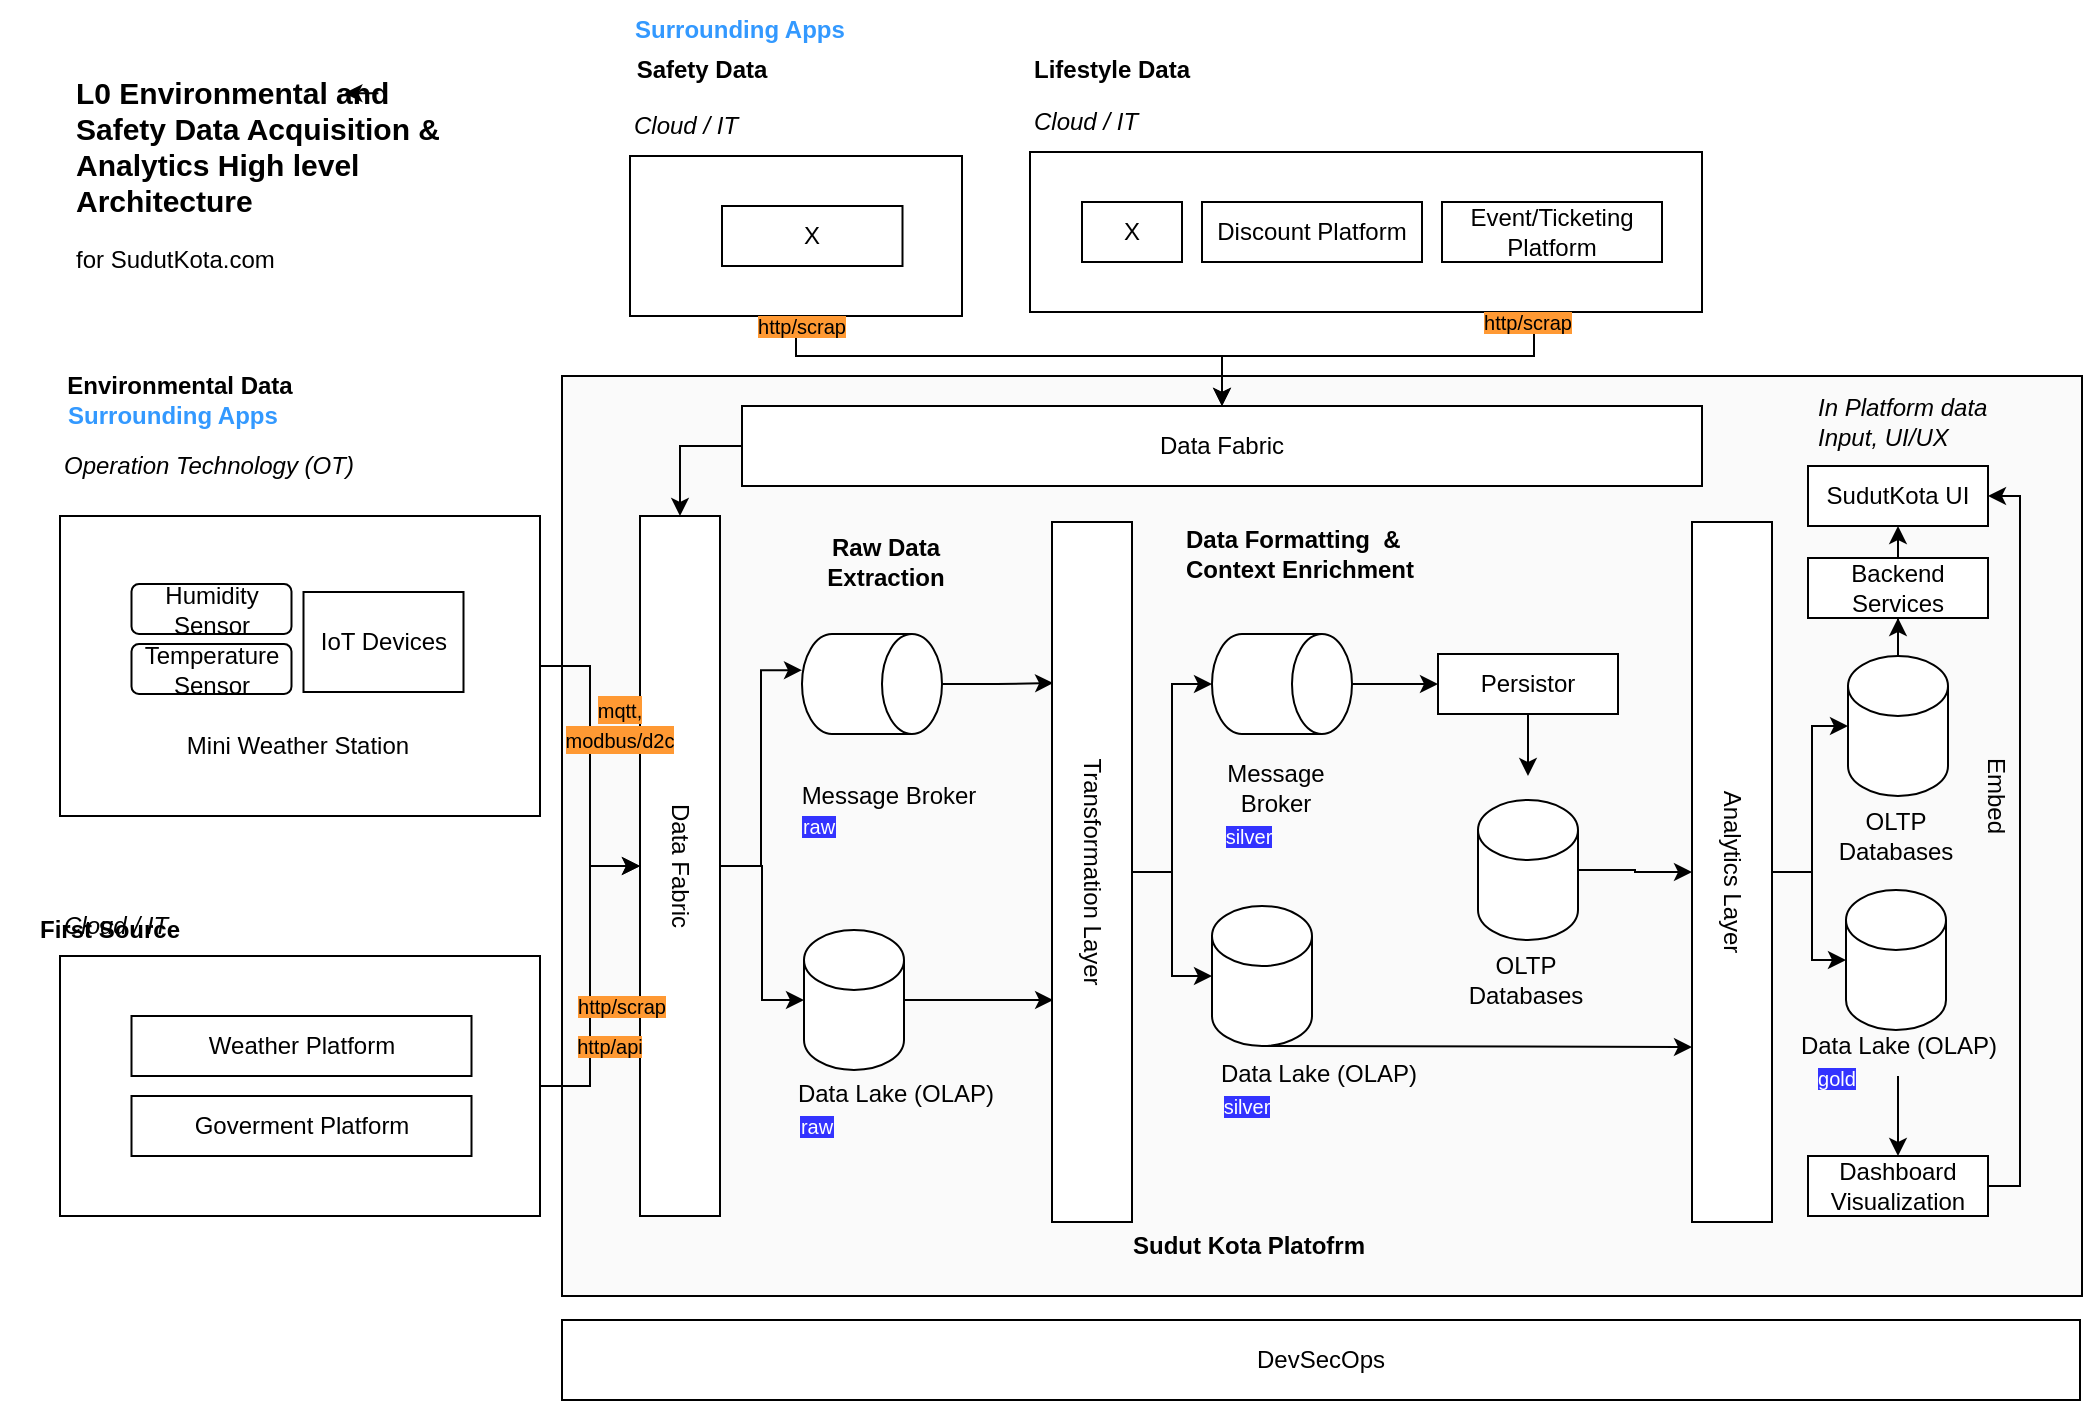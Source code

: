 <mxfile version="19.0.3" type="device" pages="3"><diagram id="l2mY3AbXdRc03Edwwbza" name="Page-1"><mxGraphModel dx="1041" dy="841" grid="1" gridSize="10" guides="1" tooltips="1" connect="1" arrows="1" fold="1" page="1" pageScale="1" pageWidth="1100" pageHeight="850" math="0" shadow="0"><root><mxCell id="0"/><mxCell id="1" parent="0"/><mxCell id="WcPl50SsV8iEAoG40vwh-109" value="" style="rounded=0;whiteSpace=wrap;html=1;labelBackgroundColor=#E5CCFF;fontSize=10;fontColor=#FFFFFF;fillColor=#FAFAFA;" vertex="1" parent="1"><mxGeometry x="281" y="198" width="760" height="460" as="geometry"/></mxCell><mxCell id="WcPl50SsV8iEAoG40vwh-41" style="edgeStyle=orthogonalEdgeStyle;rounded=0;orthogonalLoop=1;jettySize=auto;html=1;entryX=0.5;entryY=1;entryDx=0;entryDy=0;" edge="1" parent="1" source="WcPl50SsV8iEAoG40vwh-3" target="WcPl50SsV8iEAoG40vwh-33"><mxGeometry relative="1" as="geometry"/></mxCell><mxCell id="WcPl50SsV8iEAoG40vwh-3" value="" style="rounded=0;whiteSpace=wrap;html=1;" vertex="1" parent="1"><mxGeometry x="30" y="268" width="240" height="150" as="geometry"/></mxCell><mxCell id="WcPl50SsV8iEAoG40vwh-1" value="IoT Devices" style="rounded=0;whiteSpace=wrap;html=1;" vertex="1" parent="1"><mxGeometry x="151.75" y="306" width="80" height="50" as="geometry"/></mxCell><mxCell id="WcPl50SsV8iEAoG40vwh-2" value="Mini Weather Station" style="text;html=1;strokeColor=none;fillColor=none;align=center;verticalAlign=middle;whiteSpace=wrap;rounded=0;" vertex="1" parent="1"><mxGeometry x="73.75" y="368" width="150" height="30" as="geometry"/></mxCell><mxCell id="WcPl50SsV8iEAoG40vwh-4" value="Operation Technology (OT)" style="text;html=1;strokeColor=none;fillColor=none;align=left;verticalAlign=middle;whiteSpace=wrap;rounded=0;fontStyle=2" vertex="1" parent="1"><mxGeometry x="30" y="228" width="165" height="30" as="geometry"/></mxCell><mxCell id="WcPl50SsV8iEAoG40vwh-5" value="Humidity Sensor" style="rounded=1;whiteSpace=wrap;html=1;" vertex="1" parent="1"><mxGeometry x="65.75" y="302" width="80" height="25" as="geometry"/></mxCell><mxCell id="WcPl50SsV8iEAoG40vwh-6" value="Temperature Sensor" style="rounded=1;whiteSpace=wrap;html=1;" vertex="1" parent="1"><mxGeometry x="65.75" y="332" width="80" height="25" as="geometry"/></mxCell><mxCell id="WcPl50SsV8iEAoG40vwh-7" value="&lt;b&gt;First Source&lt;/b&gt;" style="text;html=1;strokeColor=none;fillColor=none;align=center;verticalAlign=middle;whiteSpace=wrap;rounded=0;" vertex="1" parent="1"><mxGeometry y="460" width="110" height="30" as="geometry"/></mxCell><mxCell id="WcPl50SsV8iEAoG40vwh-8" value="&lt;b&gt;Environmental Data&lt;/b&gt;" style="text;html=1;strokeColor=none;fillColor=none;align=center;verticalAlign=middle;whiteSpace=wrap;rounded=0;" vertex="1" parent="1"><mxGeometry x="30" y="188" width="120" height="30" as="geometry"/></mxCell><mxCell id="WcPl50SsV8iEAoG40vwh-40" style="edgeStyle=orthogonalEdgeStyle;rounded=0;orthogonalLoop=1;jettySize=auto;html=1;entryX=0.5;entryY=1;entryDx=0;entryDy=0;" edge="1" parent="1" source="WcPl50SsV8iEAoG40vwh-9" target="WcPl50SsV8iEAoG40vwh-33"><mxGeometry relative="1" as="geometry"/></mxCell><mxCell id="WcPl50SsV8iEAoG40vwh-9" value="" style="rounded=0;whiteSpace=wrap;html=1;" vertex="1" parent="1"><mxGeometry x="30" y="488" width="240" height="130" as="geometry"/></mxCell><mxCell id="WcPl50SsV8iEAoG40vwh-10" value="Cloud / IT" style="text;html=1;strokeColor=none;fillColor=none;align=left;verticalAlign=middle;whiteSpace=wrap;rounded=0;fontStyle=2" vertex="1" parent="1"><mxGeometry x="30" y="458" width="165" height="30" as="geometry"/></mxCell><mxCell id="WcPl50SsV8iEAoG40vwh-11" value="Weather Platform" style="rounded=0;whiteSpace=wrap;html=1;" vertex="1" parent="1"><mxGeometry x="65.75" y="518" width="170" height="30" as="geometry"/></mxCell><mxCell id="WcPl50SsV8iEAoG40vwh-12" value="Goverment Platform" style="rounded=0;whiteSpace=wrap;html=1;" vertex="1" parent="1"><mxGeometry x="65.75" y="558" width="170" height="30" as="geometry"/></mxCell><mxCell id="WcPl50SsV8iEAoG40vwh-38" style="edgeStyle=orthogonalEdgeStyle;rounded=0;orthogonalLoop=1;jettySize=auto;html=1;entryX=0.5;entryY=0;entryDx=0;entryDy=0;" edge="1" parent="1" source="WcPl50SsV8iEAoG40vwh-21" target="WcPl50SsV8iEAoG40vwh-34"><mxGeometry relative="1" as="geometry"><Array as="points"><mxPoint x="398" y="188"/><mxPoint x="611" y="188"/></Array></mxGeometry></mxCell><mxCell id="WcPl50SsV8iEAoG40vwh-21" value="" style="rounded=0;whiteSpace=wrap;html=1;" vertex="1" parent="1"><mxGeometry x="315" y="88" width="166" height="80" as="geometry"/></mxCell><mxCell id="WcPl50SsV8iEAoG40vwh-23" value="X" style="rounded=0;whiteSpace=wrap;html=1;" vertex="1" parent="1"><mxGeometry x="361" y="113" width="90.25" height="30" as="geometry"/></mxCell><mxCell id="WcPl50SsV8iEAoG40vwh-25" value="&lt;b&gt;Safety Data&lt;/b&gt;" style="text;html=1;strokeColor=none;fillColor=none;align=center;verticalAlign=middle;whiteSpace=wrap;rounded=0;" vertex="1" parent="1"><mxGeometry x="311" y="30" width="80" height="30" as="geometry"/></mxCell><mxCell id="WcPl50SsV8iEAoG40vwh-26" value="Cloud / IT" style="text;html=1;strokeColor=none;fillColor=none;align=left;verticalAlign=middle;whiteSpace=wrap;rounded=0;fontStyle=2" vertex="1" parent="1"><mxGeometry x="315" y="58" width="165" height="30" as="geometry"/></mxCell><mxCell id="WcPl50SsV8iEAoG40vwh-37" style="edgeStyle=orthogonalEdgeStyle;rounded=0;orthogonalLoop=1;jettySize=auto;html=1;entryX=0.5;entryY=0;entryDx=0;entryDy=0;exitX=0.75;exitY=1;exitDx=0;exitDy=0;" edge="1" parent="1" source="WcPl50SsV8iEAoG40vwh-27" target="WcPl50SsV8iEAoG40vwh-34"><mxGeometry relative="1" as="geometry"><Array as="points"><mxPoint x="767" y="188"/><mxPoint x="611" y="188"/></Array></mxGeometry></mxCell><mxCell id="WcPl50SsV8iEAoG40vwh-27" value="" style="rounded=0;whiteSpace=wrap;html=1;" vertex="1" parent="1"><mxGeometry x="515" y="86" width="336" height="80" as="geometry"/></mxCell><mxCell id="WcPl50SsV8iEAoG40vwh-28" value="X" style="rounded=0;whiteSpace=wrap;html=1;" vertex="1" parent="1"><mxGeometry x="541" y="111" width="50" height="30" as="geometry"/></mxCell><mxCell id="WcPl50SsV8iEAoG40vwh-29" value="&lt;b&gt;Lifestyle Data&lt;/b&gt;" style="text;html=1;strokeColor=none;fillColor=none;align=center;verticalAlign=middle;whiteSpace=wrap;rounded=0;" vertex="1" parent="1"><mxGeometry x="506" y="30" width="100" height="30" as="geometry"/></mxCell><mxCell id="WcPl50SsV8iEAoG40vwh-30" value="Cloud / IT" style="text;html=1;strokeColor=none;fillColor=none;align=left;verticalAlign=middle;whiteSpace=wrap;rounded=0;fontStyle=2" vertex="1" parent="1"><mxGeometry x="515" y="56" width="165" height="30" as="geometry"/></mxCell><mxCell id="WcPl50SsV8iEAoG40vwh-31" value="Discount Platform" style="rounded=0;whiteSpace=wrap;html=1;" vertex="1" parent="1"><mxGeometry x="601" y="111" width="110" height="30" as="geometry"/></mxCell><mxCell id="WcPl50SsV8iEAoG40vwh-32" value="Event/Ticketing Platform" style="rounded=0;whiteSpace=wrap;html=1;" vertex="1" parent="1"><mxGeometry x="721" y="111" width="110" height="30" as="geometry"/></mxCell><mxCell id="WcPl50SsV8iEAoG40vwh-59" style="edgeStyle=orthogonalEdgeStyle;rounded=0;orthogonalLoop=1;jettySize=auto;html=1;entryX=0.362;entryY=1;entryDx=0;entryDy=0;entryPerimeter=0;fontSize=10;" edge="1" parent="1" source="WcPl50SsV8iEAoG40vwh-33" target="WcPl50SsV8iEAoG40vwh-54"><mxGeometry relative="1" as="geometry"/></mxCell><mxCell id="WcPl50SsV8iEAoG40vwh-83" style="edgeStyle=orthogonalEdgeStyle;rounded=0;orthogonalLoop=1;jettySize=auto;html=1;fontSize=10;fontColor=#FFFFFF;" edge="1" parent="1" source="WcPl50SsV8iEAoG40vwh-33" target="WcPl50SsV8iEAoG40vwh-82"><mxGeometry relative="1" as="geometry"/></mxCell><mxCell id="WcPl50SsV8iEAoG40vwh-33" value="Data Fabric" style="rounded=0;whiteSpace=wrap;html=1;rotation=90;" vertex="1" parent="1"><mxGeometry x="165" y="423" width="350" height="40" as="geometry"/></mxCell><mxCell id="WcPl50SsV8iEAoG40vwh-43" style="edgeStyle=orthogonalEdgeStyle;rounded=0;orthogonalLoop=1;jettySize=auto;html=1;entryX=0;entryY=0.5;entryDx=0;entryDy=0;" edge="1" parent="1" source="WcPl50SsV8iEAoG40vwh-34" target="WcPl50SsV8iEAoG40vwh-33"><mxGeometry relative="1" as="geometry"/></mxCell><mxCell id="WcPl50SsV8iEAoG40vwh-34" value="Data Fabric" style="rounded=0;whiteSpace=wrap;html=1;rotation=0;" vertex="1" parent="1"><mxGeometry x="371" y="213" width="480" height="40" as="geometry"/></mxCell><mxCell id="WcPl50SsV8iEAoG40vwh-46" value="&lt;span style=&quot;background-color: rgb(255, 153, 51);&quot;&gt;&lt;font style=&quot;font-size: 10px;&quot;&gt;mqtt, modbus/d2c&lt;/font&gt;&lt;/span&gt;" style="text;html=1;strokeColor=none;fillColor=none;align=center;verticalAlign=middle;whiteSpace=wrap;rounded=0;" vertex="1" parent="1"><mxGeometry x="270" y="357" width="80" height="30" as="geometry"/></mxCell><mxCell id="WcPl50SsV8iEAoG40vwh-47" value="&lt;span style=&quot;font-size: 10px; background-color: rgb(255, 153, 51);&quot;&gt;http/scrap&lt;/span&gt;" style="text;html=1;strokeColor=none;fillColor=none;align=center;verticalAlign=middle;whiteSpace=wrap;rounded=0;" vertex="1" parent="1"><mxGeometry x="271" y="498" width="80" height="30" as="geometry"/></mxCell><mxCell id="WcPl50SsV8iEAoG40vwh-48" value="&lt;span style=&quot;font-size: 10px; background-color: rgb(255, 153, 51);&quot;&gt;http/api&lt;/span&gt;" style="text;html=1;strokeColor=none;fillColor=none;align=center;verticalAlign=middle;whiteSpace=wrap;rounded=0;" vertex="1" parent="1"><mxGeometry x="265" y="518" width="80" height="30" as="geometry"/></mxCell><mxCell id="WcPl50SsV8iEAoG40vwh-49" value="&lt;span style=&quot;font-size: 10px; background-color: rgb(255, 153, 51);&quot;&gt;http/scrap&lt;/span&gt;" style="text;html=1;strokeColor=none;fillColor=none;align=center;verticalAlign=middle;whiteSpace=wrap;rounded=0;" vertex="1" parent="1"><mxGeometry x="361" y="158" width="80" height="30" as="geometry"/></mxCell><mxCell id="WcPl50SsV8iEAoG40vwh-51" value="&lt;span style=&quot;font-size: 10px; background-color: rgb(255, 153, 51);&quot;&gt;http/scrap&lt;/span&gt;" style="text;html=1;strokeColor=none;fillColor=none;align=center;verticalAlign=middle;whiteSpace=wrap;rounded=0;" vertex="1" parent="1"><mxGeometry x="724" y="156" width="80" height="30" as="geometry"/></mxCell><mxCell id="WcPl50SsV8iEAoG40vwh-75" style="edgeStyle=orthogonalEdgeStyle;rounded=0;orthogonalLoop=1;jettySize=auto;html=1;fontSize=10;fontColor=#FFFFFF;" edge="1" parent="1" source="WcPl50SsV8iEAoG40vwh-52" target="WcPl50SsV8iEAoG40vwh-67"><mxGeometry relative="1" as="geometry"/></mxCell><mxCell id="WcPl50SsV8iEAoG40vwh-81" style="edgeStyle=orthogonalEdgeStyle;rounded=0;orthogonalLoop=1;jettySize=auto;html=1;entryX=0;entryY=0.5;entryDx=0;entryDy=0;entryPerimeter=0;fontSize=10;fontColor=#FFFFFF;" edge="1" parent="1" source="WcPl50SsV8iEAoG40vwh-52" target="WcPl50SsV8iEAoG40vwh-69"><mxGeometry relative="1" as="geometry"/></mxCell><mxCell id="WcPl50SsV8iEAoG40vwh-52" value="Transformation Layer" style="rounded=0;whiteSpace=wrap;html=1;rotation=90;" vertex="1" parent="1"><mxGeometry x="371" y="426" width="350" height="40" as="geometry"/></mxCell><mxCell id="WcPl50SsV8iEAoG40vwh-65" style="edgeStyle=orthogonalEdgeStyle;rounded=0;orthogonalLoop=1;jettySize=auto;html=1;fontSize=10;fontColor=#FFFFFF;entryX=0.23;entryY=0.986;entryDx=0;entryDy=0;entryPerimeter=0;" edge="1" parent="1" source="WcPl50SsV8iEAoG40vwh-54" target="WcPl50SsV8iEAoG40vwh-52"><mxGeometry relative="1" as="geometry"/></mxCell><mxCell id="WcPl50SsV8iEAoG40vwh-54" value="" style="shape=cylinder3;whiteSpace=wrap;html=1;boundedLbl=1;backgroundOutline=1;size=15;labelBackgroundColor=#FF9933;fontSize=10;rotation=90;" vertex="1" parent="1"><mxGeometry x="411" y="317" width="50" height="70" as="geometry"/></mxCell><mxCell id="WcPl50SsV8iEAoG40vwh-56" value="Message Broker" style="text;html=1;strokeColor=none;fillColor=none;align=center;verticalAlign=middle;whiteSpace=wrap;rounded=0;" vertex="1" parent="1"><mxGeometry x="398" y="393" width="93" height="30" as="geometry"/></mxCell><mxCell id="WcPl50SsV8iEAoG40vwh-66" style="edgeStyle=orthogonalEdgeStyle;rounded=0;orthogonalLoop=1;jettySize=auto;html=1;entryX=0.683;entryY=0.986;entryDx=0;entryDy=0;entryPerimeter=0;fontSize=10;fontColor=#FFFFFF;" edge="1" parent="1" source="WcPl50SsV8iEAoG40vwh-82" target="WcPl50SsV8iEAoG40vwh-52"><mxGeometry relative="1" as="geometry"><mxPoint x="471" y="510.0" as="sourcePoint"/></mxGeometry></mxCell><mxCell id="WcPl50SsV8iEAoG40vwh-58" value="Data Lake (OLAP)" style="text;html=1;strokeColor=none;fillColor=none;align=center;verticalAlign=middle;whiteSpace=wrap;rounded=0;" vertex="1" parent="1"><mxGeometry x="392" y="542" width="112" height="30" as="geometry"/></mxCell><mxCell id="WcPl50SsV8iEAoG40vwh-62" value="&lt;b&gt;Raw Data Extraction&lt;/b&gt;" style="text;html=1;strokeColor=none;fillColor=none;align=center;verticalAlign=middle;whiteSpace=wrap;rounded=0;" vertex="1" parent="1"><mxGeometry x="398" y="276" width="90" height="30" as="geometry"/></mxCell><mxCell id="WcPl50SsV8iEAoG40vwh-63" value="&lt;span style=&quot;font-size: 10px; background-color: rgb(51, 51, 255);&quot;&gt;&lt;font color=&quot;#ffffff&quot;&gt;raw&lt;/font&gt;&lt;/span&gt;" style="text;html=1;strokeColor=none;fillColor=none;align=center;verticalAlign=middle;whiteSpace=wrap;rounded=0;" vertex="1" parent="1"><mxGeometry x="397" y="558" width="23" height="30" as="geometry"/></mxCell><mxCell id="WcPl50SsV8iEAoG40vwh-84" style="edgeStyle=orthogonalEdgeStyle;rounded=0;orthogonalLoop=1;jettySize=auto;html=1;entryX=0;entryY=0.5;entryDx=0;entryDy=0;fontSize=10;fontColor=#FFFFFF;" edge="1" parent="1" source="WcPl50SsV8iEAoG40vwh-67" target="WcPl50SsV8iEAoG40vwh-80"><mxGeometry relative="1" as="geometry"/></mxCell><mxCell id="WcPl50SsV8iEAoG40vwh-67" value="" style="shape=cylinder3;whiteSpace=wrap;html=1;boundedLbl=1;backgroundOutline=1;size=15;labelBackgroundColor=#FF9933;fontSize=10;rotation=90;" vertex="1" parent="1"><mxGeometry x="616" y="317" width="50" height="70" as="geometry"/></mxCell><mxCell id="WcPl50SsV8iEAoG40vwh-68" value="Message Broker" style="text;html=1;strokeColor=none;fillColor=none;align=center;verticalAlign=middle;whiteSpace=wrap;rounded=0;" vertex="1" parent="1"><mxGeometry x="600" y="389" width="76" height="30" as="geometry"/></mxCell><mxCell id="WcPl50SsV8iEAoG40vwh-90" style="edgeStyle=orthogonalEdgeStyle;rounded=0;orthogonalLoop=1;jettySize=auto;html=1;entryX=0.75;entryY=1;entryDx=0;entryDy=0;fontSize=10;fontColor=#FFFFFF;" edge="1" parent="1" source="WcPl50SsV8iEAoG40vwh-69" target="WcPl50SsV8iEAoG40vwh-88"><mxGeometry relative="1" as="geometry"><Array as="points"><mxPoint x="631" y="534"/></Array></mxGeometry></mxCell><mxCell id="WcPl50SsV8iEAoG40vwh-69" value="" style="shape=cylinder3;whiteSpace=wrap;html=1;boundedLbl=1;backgroundOutline=1;size=15;labelBackgroundColor=#FF9933;fontSize=10;rotation=0;" vertex="1" parent="1"><mxGeometry x="606" y="463" width="50" height="70" as="geometry"/></mxCell><mxCell id="WcPl50SsV8iEAoG40vwh-70" value="Data Lake (OLAP)" style="text;html=1;strokeColor=none;fillColor=none;align=center;verticalAlign=middle;whiteSpace=wrap;rounded=0;" vertex="1" parent="1"><mxGeometry x="604" y="532" width="111" height="30" as="geometry"/></mxCell><mxCell id="WcPl50SsV8iEAoG40vwh-71" value="&lt;span style=&quot;font-size: 10px; background-color: rgb(51, 51, 255);&quot;&gt;&lt;font color=&quot;#ffffff&quot;&gt;silver&lt;/font&gt;&lt;/span&gt;" style="text;html=1;strokeColor=none;fillColor=none;align=center;verticalAlign=middle;whiteSpace=wrap;rounded=0;" vertex="1" parent="1"><mxGeometry x="612" y="548" width="23" height="30" as="geometry"/></mxCell><mxCell id="WcPl50SsV8iEAoG40vwh-73" value="&lt;span style=&quot;font-size: 10px; background-color: rgb(51, 51, 255);&quot;&gt;&lt;font color=&quot;#ffffff&quot;&gt;raw&lt;/font&gt;&lt;/span&gt;" style="text;html=1;strokeColor=none;fillColor=none;align=center;verticalAlign=middle;whiteSpace=wrap;rounded=0;" vertex="1" parent="1"><mxGeometry x="398" y="408" width="23" height="30" as="geometry"/></mxCell><mxCell id="WcPl50SsV8iEAoG40vwh-74" value="&lt;span style=&quot;font-size: 10px; background-color: rgb(51, 51, 255);&quot;&gt;&lt;font color=&quot;#ffffff&quot;&gt;silver&lt;/font&gt;&lt;/span&gt;" style="text;html=1;strokeColor=none;fillColor=none;align=center;verticalAlign=middle;whiteSpace=wrap;rounded=0;" vertex="1" parent="1"><mxGeometry x="613" y="413" width="23" height="30" as="geometry"/></mxCell><mxCell id="WcPl50SsV8iEAoG40vwh-77" value="&lt;b&gt;Data Formatting&amp;nbsp; &amp;amp; Context Enrichment&lt;/b&gt;" style="text;html=1;strokeColor=none;fillColor=none;align=left;verticalAlign=middle;whiteSpace=wrap;rounded=0;" vertex="1" parent="1"><mxGeometry x="591" y="272" width="130" height="30" as="geometry"/></mxCell><mxCell id="WcPl50SsV8iEAoG40vwh-87" style="edgeStyle=orthogonalEdgeStyle;rounded=0;orthogonalLoop=1;jettySize=auto;html=1;fontSize=10;fontColor=#FFFFFF;" edge="1" parent="1" source="WcPl50SsV8iEAoG40vwh-80"><mxGeometry relative="1" as="geometry"><mxPoint x="764" y="398" as="targetPoint"/></mxGeometry></mxCell><mxCell id="WcPl50SsV8iEAoG40vwh-80" value="Persistor" style="rounded=0;whiteSpace=wrap;html=1;" vertex="1" parent="1"><mxGeometry x="719" y="337" width="90" height="30" as="geometry"/></mxCell><mxCell id="WcPl50SsV8iEAoG40vwh-82" value="" style="shape=cylinder3;whiteSpace=wrap;html=1;boundedLbl=1;backgroundOutline=1;size=15;labelBackgroundColor=#FF9933;fontSize=10;rotation=0;" vertex="1" parent="1"><mxGeometry x="402" y="475" width="50" height="70" as="geometry"/></mxCell><mxCell id="WcPl50SsV8iEAoG40vwh-89" style="edgeStyle=orthogonalEdgeStyle;rounded=0;orthogonalLoop=1;jettySize=auto;html=1;fontSize=10;fontColor=#FFFFFF;" edge="1" parent="1" source="WcPl50SsV8iEAoG40vwh-85" target="WcPl50SsV8iEAoG40vwh-88"><mxGeometry relative="1" as="geometry"/></mxCell><mxCell id="WcPl50SsV8iEAoG40vwh-85" value="" style="shape=cylinder3;whiteSpace=wrap;html=1;boundedLbl=1;backgroundOutline=1;size=15;labelBackgroundColor=#FF9933;fontSize=10;rotation=0;" vertex="1" parent="1"><mxGeometry x="739" y="410" width="50" height="70" as="geometry"/></mxCell><mxCell id="WcPl50SsV8iEAoG40vwh-86" value="OLTP Databases" style="text;html=1;strokeColor=none;fillColor=none;align=center;verticalAlign=middle;whiteSpace=wrap;rounded=0;" vertex="1" parent="1"><mxGeometry x="725" y="485" width="76" height="30" as="geometry"/></mxCell><mxCell id="WcPl50SsV8iEAoG40vwh-98" style="edgeStyle=orthogonalEdgeStyle;rounded=0;orthogonalLoop=1;jettySize=auto;html=1;fontSize=10;fontColor=#FFFFFF;" edge="1" parent="1" source="WcPl50SsV8iEAoG40vwh-88" target="WcPl50SsV8iEAoG40vwh-93"><mxGeometry relative="1" as="geometry"/></mxCell><mxCell id="WcPl50SsV8iEAoG40vwh-99" style="edgeStyle=orthogonalEdgeStyle;rounded=0;orthogonalLoop=1;jettySize=auto;html=1;fontSize=10;fontColor=#FFFFFF;" edge="1" parent="1" source="WcPl50SsV8iEAoG40vwh-88" target="WcPl50SsV8iEAoG40vwh-96"><mxGeometry relative="1" as="geometry"/></mxCell><mxCell id="WcPl50SsV8iEAoG40vwh-88" value="Analytics Layer" style="rounded=0;whiteSpace=wrap;html=1;rotation=90;" vertex="1" parent="1"><mxGeometry x="691" y="426" width="350" height="40" as="geometry"/></mxCell><mxCell id="WcPl50SsV8iEAoG40vwh-93" value="" style="shape=cylinder3;whiteSpace=wrap;html=1;boundedLbl=1;backgroundOutline=1;size=15;labelBackgroundColor=#FF9933;fontSize=10;rotation=0;" vertex="1" parent="1"><mxGeometry x="923" y="455" width="50" height="70" as="geometry"/></mxCell><mxCell id="WcPl50SsV8iEAoG40vwh-106" style="edgeStyle=orthogonalEdgeStyle;rounded=0;orthogonalLoop=1;jettySize=auto;html=1;fontSize=10;fontColor=#FFFFFF;" edge="1" parent="1" source="WcPl50SsV8iEAoG40vwh-94" target="WcPl50SsV8iEAoG40vwh-105"><mxGeometry relative="1" as="geometry"/></mxCell><mxCell id="WcPl50SsV8iEAoG40vwh-94" value="Data Lake (OLAP)" style="text;html=1;strokeColor=none;fillColor=none;align=center;verticalAlign=middle;whiteSpace=wrap;rounded=0;" vertex="1" parent="1"><mxGeometry x="893.5" y="518" width="111" height="30" as="geometry"/></mxCell><mxCell id="WcPl50SsV8iEAoG40vwh-95" value="&lt;span style=&quot;font-size: 10px; background-color: rgb(51, 51, 255);&quot;&gt;&lt;font color=&quot;#ffffff&quot;&gt;gold&lt;/font&gt;&lt;/span&gt;" style="text;html=1;strokeColor=none;fillColor=none;align=center;verticalAlign=middle;whiteSpace=wrap;rounded=0;" vertex="1" parent="1"><mxGeometry x="907" y="534" width="23" height="30" as="geometry"/></mxCell><mxCell id="WcPl50SsV8iEAoG40vwh-102" style="edgeStyle=orthogonalEdgeStyle;rounded=0;orthogonalLoop=1;jettySize=auto;html=1;fontSize=10;fontColor=#FFFFFF;" edge="1" parent="1" source="WcPl50SsV8iEAoG40vwh-96" target="WcPl50SsV8iEAoG40vwh-100"><mxGeometry relative="1" as="geometry"/></mxCell><mxCell id="WcPl50SsV8iEAoG40vwh-96" value="" style="shape=cylinder3;whiteSpace=wrap;html=1;boundedLbl=1;backgroundOutline=1;size=15;labelBackgroundColor=#FF9933;fontSize=10;rotation=0;" vertex="1" parent="1"><mxGeometry x="924" y="338" width="50" height="70" as="geometry"/></mxCell><mxCell id="WcPl50SsV8iEAoG40vwh-97" value="OLTP Databases" style="text;html=1;strokeColor=none;fillColor=none;align=center;verticalAlign=middle;whiteSpace=wrap;rounded=0;" vertex="1" parent="1"><mxGeometry x="910" y="413" width="76" height="30" as="geometry"/></mxCell><mxCell id="WcPl50SsV8iEAoG40vwh-100" value="Backend Services" style="rounded=0;whiteSpace=wrap;html=1;" vertex="1" parent="1"><mxGeometry x="904" y="289" width="90" height="30" as="geometry"/></mxCell><mxCell id="WcPl50SsV8iEAoG40vwh-101" value="SudutKota UI" style="rounded=0;whiteSpace=wrap;html=1;" vertex="1" parent="1"><mxGeometry x="904" y="243" width="90" height="30" as="geometry"/></mxCell><mxCell id="WcPl50SsV8iEAoG40vwh-103" value="" style="endArrow=classic;html=1;rounded=0;fontSize=10;fontColor=#FFFFFF;entryX=0.5;entryY=1;entryDx=0;entryDy=0;exitX=0.5;exitY=0;exitDx=0;exitDy=0;" edge="1" parent="1" source="WcPl50SsV8iEAoG40vwh-100" target="WcPl50SsV8iEAoG40vwh-101"><mxGeometry width="50" height="50" relative="1" as="geometry"><mxPoint x="921" y="328" as="sourcePoint"/><mxPoint x="971" y="278" as="targetPoint"/></mxGeometry></mxCell><mxCell id="WcPl50SsV8iEAoG40vwh-107" style="edgeStyle=orthogonalEdgeStyle;rounded=0;orthogonalLoop=1;jettySize=auto;html=1;entryX=1;entryY=0.5;entryDx=0;entryDy=0;fontSize=10;fontColor=#FFFFFF;" edge="1" parent="1" source="WcPl50SsV8iEAoG40vwh-105" target="WcPl50SsV8iEAoG40vwh-101"><mxGeometry relative="1" as="geometry"><Array as="points"><mxPoint x="1010" y="603"/><mxPoint x="1010" y="258"/></Array></mxGeometry></mxCell><mxCell id="WcPl50SsV8iEAoG40vwh-105" value="Dashboard Visualization" style="rounded=0;whiteSpace=wrap;html=1;" vertex="1" parent="1"><mxGeometry x="904" y="588" width="90" height="30" as="geometry"/></mxCell><mxCell id="WcPl50SsV8iEAoG40vwh-108" value="Embed" style="text;html=1;strokeColor=none;fillColor=none;align=center;verticalAlign=middle;whiteSpace=wrap;rounded=0;rotation=90;" vertex="1" parent="1"><mxGeometry x="960" y="398" width="76" height="20" as="geometry"/></mxCell><mxCell id="WcPl50SsV8iEAoG40vwh-110" value="&lt;b&gt;Sudut Kota Platofrm&lt;/b&gt;" style="text;html=1;strokeColor=none;fillColor=none;align=center;verticalAlign=middle;whiteSpace=wrap;rounded=0;" vertex="1" parent="1"><mxGeometry x="552" y="618" width="145" height="30" as="geometry"/></mxCell><mxCell id="WcPl50SsV8iEAoG40vwh-111" value="&lt;b style=&quot;font-size: 15px;&quot;&gt;L0 Environmental and Safety Data Acquisition &amp;amp; Analytics High level Architecture&lt;/b&gt;" style="text;html=1;strokeColor=none;fillColor=none;align=left;verticalAlign=middle;whiteSpace=wrap;rounded=0;fontSize=15;" vertex="1" parent="1"><mxGeometry x="36" y="56.58" width="204.25" height="53" as="geometry"/></mxCell><mxCell id="WcPl50SsV8iEAoG40vwh-112" style="edgeStyle=orthogonalEdgeStyle;rounded=0;orthogonalLoop=1;jettySize=auto;html=1;exitX=0.75;exitY=0;exitDx=0;exitDy=0;entryX=0.667;entryY=-0.011;entryDx=0;entryDy=0;entryPerimeter=0;fontSize=10;fontColor=#FFFFFF;" edge="1" parent="1" source="WcPl50SsV8iEAoG40vwh-111" target="WcPl50SsV8iEAoG40vwh-111"><mxGeometry relative="1" as="geometry"/></mxCell><mxCell id="WcPl50SsV8iEAoG40vwh-113" value="&lt;span style=&quot;font-style: normal;&quot;&gt;for SudutKota.com&lt;/span&gt;" style="text;html=1;strokeColor=none;fillColor=none;align=left;verticalAlign=middle;whiteSpace=wrap;rounded=0;fontStyle=2" vertex="1" parent="1"><mxGeometry x="36" y="124.58" width="121.25" height="30" as="geometry"/></mxCell><mxCell id="WcPl50SsV8iEAoG40vwh-116" value="&lt;b&gt;Surrounding Apps&lt;/b&gt;" style="text;html=1;strokeColor=none;fillColor=none;align=center;verticalAlign=middle;whiteSpace=wrap;rounded=0;fontColor=#3399FF;" vertex="1" parent="1"><mxGeometry x="283" y="10" width="174" height="30" as="geometry"/></mxCell><mxCell id="WcPl50SsV8iEAoG40vwh-118" value="&lt;b&gt;Surrounding Apps&lt;/b&gt;" style="text;html=1;strokeColor=none;fillColor=none;align=center;verticalAlign=middle;whiteSpace=wrap;rounded=0;fontColor=#3399FF;" vertex="1" parent="1"><mxGeometry x="21.75" y="203" width="128.5" height="30" as="geometry"/></mxCell><mxCell id="WcPl50SsV8iEAoG40vwh-120" value="In Platform data Input, UI/UX" style="text;html=1;strokeColor=none;fillColor=none;align=left;verticalAlign=middle;whiteSpace=wrap;rounded=0;fontStyle=2" vertex="1" parent="1"><mxGeometry x="907" y="206" width="120" height="30" as="geometry"/></mxCell><mxCell id="WcPl50SsV8iEAoG40vwh-122" value="DevSecOps" style="rounded=0;whiteSpace=wrap;html=1;rotation=0;" vertex="1" parent="1"><mxGeometry x="281" y="670" width="759" height="40" as="geometry"/></mxCell></root></mxGraphModel></diagram><diagram id="Rrisdx5XNuaXV2S8DHeJ" name="Page-2"><mxGraphModel dx="858" dy="693" grid="1" gridSize="10" guides="1" tooltips="1" connect="1" arrows="1" fold="1" page="1" pageScale="1" pageWidth="1100" pageHeight="850" math="0" shadow="0"><root><mxCell id="0"/><mxCell id="1" parent="0"/><mxCell id="RAXIKyb-oAjBvxT9imkZ-32" value="" style="ellipse;whiteSpace=wrap;html=1;aspect=fixed;labelBackgroundColor=#E5CCFF;fontSize=15;fontColor=#3399FF;fillColor=#E6E6E6;" vertex="1" parent="1"><mxGeometry x="158" y="119" width="183" height="183" as="geometry"/></mxCell><mxCell id="RAXIKyb-oAjBvxT9imkZ-24" style="edgeStyle=orthogonalEdgeStyle;rounded=0;orthogonalLoop=1;jettySize=auto;html=1;fontSize=15;fontColor=#3399FF;" edge="1" parent="1" source="RAXIKyb-oAjBvxT9imkZ-10" target="RAXIKyb-oAjBvxT9imkZ-19"><mxGeometry relative="1" as="geometry"/></mxCell><mxCell id="RAXIKyb-oAjBvxT9imkZ-10" value="Safety Data" style="rounded=0;whiteSpace=wrap;html=1;fillColor=#f5f5f5;fontColor=#333333;strokeColor=#666666;" vertex="1" parent="1"><mxGeometry x="200" y="50" width="100" height="39" as="geometry"/></mxCell><mxCell id="RAXIKyb-oAjBvxT9imkZ-20" style="edgeStyle=orthogonalEdgeStyle;rounded=0;orthogonalLoop=1;jettySize=auto;html=1;exitX=0.5;exitY=1;exitDx=0;exitDy=0;fontSize=15;fontColor=#3399FF;" edge="1" parent="1" source="RAXIKyb-oAjBvxT9imkZ-16"><mxGeometry relative="1" as="geometry"><mxPoint x="380" y="350" as="targetPoint"/></mxGeometry></mxCell><mxCell id="RAXIKyb-oAjBvxT9imkZ-22" style="edgeStyle=orthogonalEdgeStyle;rounded=0;orthogonalLoop=1;jettySize=auto;html=1;entryX=1;entryY=0.5;entryDx=0;entryDy=0;fontSize=15;fontColor=#3399FF;exitX=0.5;exitY=0;exitDx=0;exitDy=0;" edge="1" parent="1" source="RAXIKyb-oAjBvxT9imkZ-16" target="RAXIKyb-oAjBvxT9imkZ-19"><mxGeometry relative="1" as="geometry"/></mxCell><mxCell id="RAXIKyb-oAjBvxT9imkZ-16" value="Environmental Data" style="rounded=0;whiteSpace=wrap;html=1;fillColor=#f5f5f5;fontColor=#333333;strokeColor=#666666;" vertex="1" parent="1"><mxGeometry x="340" y="329" width="100" height="39" as="geometry"/></mxCell><mxCell id="RAXIKyb-oAjBvxT9imkZ-21" style="edgeStyle=orthogonalEdgeStyle;rounded=0;orthogonalLoop=1;jettySize=auto;html=1;entryX=0;entryY=0.5;entryDx=0;entryDy=0;fontSize=15;fontColor=#3399FF;exitX=0.5;exitY=0;exitDx=0;exitDy=0;" edge="1" parent="1" source="RAXIKyb-oAjBvxT9imkZ-17" target="RAXIKyb-oAjBvxT9imkZ-19"><mxGeometry relative="1" as="geometry"/></mxCell><mxCell id="RAXIKyb-oAjBvxT9imkZ-17" value="Lifestyle data" style="rounded=0;whiteSpace=wrap;html=1;fillColor=#f5f5f5;fontColor=#333333;strokeColor=#666666;" vertex="1" parent="1"><mxGeometry x="60" y="329" width="100" height="39" as="geometry"/></mxCell><mxCell id="RAXIKyb-oAjBvxT9imkZ-19" value="Sudut Kota&lt;br&gt;Platform" style="ellipse;whiteSpace=wrap;html=1;aspect=fixed;labelBackgroundColor=#E5CCFF;fontSize=15;fontColor=#3399FF;fillColor=#FAFAFA;" vertex="1" parent="1"><mxGeometry x="190" y="150" width="120" height="120" as="geometry"/></mxCell><mxCell id="RAXIKyb-oAjBvxT9imkZ-25" value="&lt;font color=&quot;#000000&quot;&gt;&lt;b&gt;Automated&lt;/b&gt;&amp;nbsp;Content Aggregator platform&lt;/font&gt;" style="text;html=1;strokeColor=none;fillColor=none;align=center;verticalAlign=middle;whiteSpace=wrap;rounded=0;labelBackgroundColor=none;fontSize=15;fontColor=#3399FF;" vertex="1" parent="1"><mxGeometry x="190" y="333.5" width="120" height="30" as="geometry"/></mxCell><mxCell id="RAXIKyb-oAjBvxT9imkZ-26" value="&lt;font style=&quot;font-size: 10px;&quot;&gt;External Sources&lt;/font&gt;" style="text;html=1;strokeColor=none;fillColor=none;align=center;verticalAlign=middle;whiteSpace=wrap;rounded=0;labelBackgroundColor=none;fontSize=15;fontColor=#000000;" vertex="1" parent="1"><mxGeometry x="200" y="20" width="100" height="30" as="geometry"/></mxCell><mxCell id="RAXIKyb-oAjBvxT9imkZ-27" value="&lt;font style=&quot;font-size: 10px;&quot;&gt;External Sources&lt;/font&gt;" style="text;html=1;strokeColor=none;fillColor=none;align=center;verticalAlign=middle;whiteSpace=wrap;rounded=0;labelBackgroundColor=none;fontSize=15;fontColor=#000000;" vertex="1" parent="1"><mxGeometry x="60" y="368" width="100" height="30" as="geometry"/></mxCell><mxCell id="RAXIKyb-oAjBvxT9imkZ-28" value="&lt;font style=&quot;font-size: 10px;&quot;&gt;External Sources&lt;/font&gt;" style="text;html=1;strokeColor=none;fillColor=none;align=center;verticalAlign=middle;whiteSpace=wrap;rounded=0;labelBackgroundColor=none;fontSize=15;fontColor=#000000;" vertex="1" parent="1"><mxGeometry x="340" y="368" width="100" height="30" as="geometry"/></mxCell><mxCell id="RAXIKyb-oAjBvxT9imkZ-29" value="&lt;font style=&quot;font-size: 10px;&quot;&gt;Extract, Aggregate &amp;amp; Analyze&lt;/font&gt;" style="text;html=1;strokeColor=none;fillColor=none;align=center;verticalAlign=middle;whiteSpace=wrap;rounded=0;labelBackgroundColor=none;fontSize=15;fontColor=#000000;" vertex="1" parent="1"><mxGeometry x="290" y="130" width="140" height="30" as="geometry"/></mxCell><mxCell id="RAXIKyb-oAjBvxT9imkZ-31" value="&lt;font style=&quot;font-size: 10px;&quot;&gt;Extract, Aggregate &amp;amp; Sove&lt;/font&gt;" style="text;html=1;strokeColor=none;fillColor=none;align=center;verticalAlign=middle;whiteSpace=wrap;rounded=0;labelBackgroundColor=none;fontSize=15;fontColor=#000000;" vertex="1" parent="1"><mxGeometry x="10" y="251" width="90" height="30" as="geometry"/></mxCell><mxCell id="RAXIKyb-oAjBvxT9imkZ-34" value="&lt;span style=&quot;font-size: 10px;&quot;&gt;Platofrm UI/UX Visualization&lt;br&gt;&lt;/span&gt;" style="text;html=1;strokeColor=none;fillColor=none;align=center;verticalAlign=middle;whiteSpace=wrap;rounded=0;labelBackgroundColor=none;fontSize=15;fontColor=#000000;" vertex="1" parent="1"><mxGeometry x="220" y="230" width="190" height="30" as="geometry"/></mxCell><mxCell id="RAXIKyb-oAjBvxT9imkZ-35" value="" style="ellipse;whiteSpace=wrap;html=1;aspect=fixed;labelBackgroundColor=#000000;fontSize=10;fontColor=#000000;fillColor=#000000;" vertex="1" parent="1"><mxGeometry x="270" y="140" width="10" height="10" as="geometry"/></mxCell><mxCell id="RAXIKyb-oAjBvxT9imkZ-36" value="" style="ellipse;whiteSpace=wrap;html=1;aspect=fixed;labelBackgroundColor=#000000;fontSize=10;fontColor=#000000;fillColor=#000000;" vertex="1" parent="1"><mxGeometry x="236" y="241" width="10" height="10" as="geometry"/></mxCell></root></mxGraphModel></diagram><diagram id="WI1alaK556BCQElKgt6a" name="Page-3"><mxGraphModel dx="729" dy="589" grid="1" gridSize="10" guides="1" tooltips="1" connect="1" arrows="1" fold="1" page="1" pageScale="1" pageWidth="1100" pageHeight="850" math="0" shadow="0"><root><mxCell id="0"/><mxCell id="1" parent="0"/><mxCell id="lHEeBNI0LSUDoCaX-cMo-1" value="" style="rounded=0;whiteSpace=wrap;html=1;fillColor=#f5f5f5;fontColor=#333333;strokeColor=#666666;" vertex="1" parent="1"><mxGeometry x="140" y="150" width="460" height="280" as="geometry"/></mxCell><mxCell id="lHEeBNI0LSUDoCaX-cMo-9" style="edgeStyle=orthogonalEdgeStyle;rounded=0;orthogonalLoop=1;jettySize=auto;html=1;entryX=0.5;entryY=0;entryDx=0;entryDy=0;fontSize=10;fontColor=#000000;exitX=0.5;exitY=1;exitDx=0;exitDy=0;" edge="1" parent="1" source="lHEeBNI0LSUDoCaX-cMo-2" target="lHEeBNI0LSUDoCaX-cMo-7"><mxGeometry relative="1" as="geometry"/></mxCell><mxCell id="lHEeBNI0LSUDoCaX-cMo-2" value="Data Sources&lt;br&gt;A" style="rounded=0;whiteSpace=wrap;html=1;" vertex="1" parent="1"><mxGeometry x="140" y="50" width="100" height="64" as="geometry"/></mxCell><mxCell id="lHEeBNI0LSUDoCaX-cMo-10" style="edgeStyle=orthogonalEdgeStyle;rounded=0;orthogonalLoop=1;jettySize=auto;html=1;entryX=0.5;entryY=0;entryDx=0;entryDy=0;fontSize=10;fontColor=#000000;" edge="1" parent="1" source="lHEeBNI0LSUDoCaX-cMo-3" target="lHEeBNI0LSUDoCaX-cMo-7"><mxGeometry relative="1" as="geometry"/></mxCell><mxCell id="lHEeBNI0LSUDoCaX-cMo-3" value="Data Sources&lt;br&gt;B" style="rounded=0;whiteSpace=wrap;html=1;" vertex="1" parent="1"><mxGeometry x="260" y="50" width="100" height="64" as="geometry"/></mxCell><mxCell id="lHEeBNI0LSUDoCaX-cMo-11" style="edgeStyle=orthogonalEdgeStyle;rounded=0;orthogonalLoop=1;jettySize=auto;html=1;entryX=0.5;entryY=0;entryDx=0;entryDy=0;fontSize=10;fontColor=#000000;" edge="1" parent="1" source="lHEeBNI0LSUDoCaX-cMo-4" target="lHEeBNI0LSUDoCaX-cMo-7"><mxGeometry relative="1" as="geometry"/></mxCell><mxCell id="lHEeBNI0LSUDoCaX-cMo-4" value="Data Sources&lt;br&gt;C" style="rounded=0;whiteSpace=wrap;html=1;" vertex="1" parent="1"><mxGeometry x="380" y="50" width="100" height="64" as="geometry"/></mxCell><mxCell id="lHEeBNI0LSUDoCaX-cMo-12" style="edgeStyle=orthogonalEdgeStyle;rounded=0;orthogonalLoop=1;jettySize=auto;html=1;entryX=0.5;entryY=0;entryDx=0;entryDy=0;fontSize=10;fontColor=#000000;" edge="1" parent="1" source="lHEeBNI0LSUDoCaX-cMo-5" target="lHEeBNI0LSUDoCaX-cMo-7"><mxGeometry relative="1" as="geometry"/></mxCell><mxCell id="lHEeBNI0LSUDoCaX-cMo-5" value="Data Sources&lt;br&gt;D" style="rounded=0;whiteSpace=wrap;html=1;" vertex="1" parent="1"><mxGeometry x="500" y="50" width="100" height="64" as="geometry"/></mxCell><mxCell id="lHEeBNI0LSUDoCaX-cMo-6" value="&lt;font color=&quot;#000000&quot; style=&quot;font-size: 12px;&quot;&gt;Data Fabric Layer&lt;br&gt;&lt;/font&gt;" style="text;html=1;strokeColor=none;fillColor=none;align=center;verticalAlign=middle;whiteSpace=wrap;rounded=0;labelBackgroundColor=none;fontSize=12;fontColor=#FFFFFF;fontStyle=1;rotation=90;" vertex="1" parent="1"><mxGeometry x="33" y="285" width="180" height="25" as="geometry"/></mxCell><mxCell id="lHEeBNI0LSUDoCaX-cMo-7" value="Data Discovery" style="rounded=0;whiteSpace=wrap;html=1;" vertex="1" parent="1"><mxGeometry x="160" y="170" width="420" height="40" as="geometry"/></mxCell><mxCell id="lHEeBNI0LSUDoCaX-cMo-8" value="Data Catalog" style="rounded=0;whiteSpace=wrap;html=1;" vertex="1" parent="1"><mxGeometry x="160" y="220" width="420" height="40" as="geometry"/></mxCell><mxCell id="lHEeBNI0LSUDoCaX-cMo-13" value="Data Enrichment" style="rounded=0;whiteSpace=wrap;html=1;" vertex="1" parent="1"><mxGeometry x="160" y="270" width="420" height="40" as="geometry"/></mxCell><mxCell id="lHEeBNI0LSUDoCaX-cMo-14" value="Data preparation (Formatting, Structurize)" style="rounded=0;whiteSpace=wrap;html=1;" vertex="1" parent="1"><mxGeometry x="160" y="320" width="420" height="40" as="geometry"/></mxCell><mxCell id="lHEeBNI0LSUDoCaX-cMo-20" style="edgeStyle=orthogonalEdgeStyle;rounded=0;orthogonalLoop=1;jettySize=auto;html=1;entryX=0.6;entryY=0;entryDx=0;entryDy=0;entryPerimeter=0;fontSize=10;fontColor=#000000;" edge="1" parent="1" source="lHEeBNI0LSUDoCaX-cMo-15" target="lHEeBNI0LSUDoCaX-cMo-16"><mxGeometry relative="1" as="geometry"/></mxCell><mxCell id="lHEeBNI0LSUDoCaX-cMo-21" style="edgeStyle=orthogonalEdgeStyle;rounded=0;orthogonalLoop=1;jettySize=auto;html=1;fontSize=10;fontColor=#000000;" edge="1" parent="1" source="lHEeBNI0LSUDoCaX-cMo-15" target="lHEeBNI0LSUDoCaX-cMo-18"><mxGeometry relative="1" as="geometry"/></mxCell><mxCell id="lHEeBNI0LSUDoCaX-cMo-22" style="edgeStyle=orthogonalEdgeStyle;rounded=0;orthogonalLoop=1;jettySize=auto;html=1;fontSize=10;fontColor=#000000;" edge="1" parent="1" source="lHEeBNI0LSUDoCaX-cMo-15" target="lHEeBNI0LSUDoCaX-cMo-17"><mxGeometry relative="1" as="geometry"/></mxCell><mxCell id="lHEeBNI0LSUDoCaX-cMo-23" style="edgeStyle=orthogonalEdgeStyle;rounded=0;orthogonalLoop=1;jettySize=auto;html=1;fontSize=10;fontColor=#000000;" edge="1" parent="1" source="lHEeBNI0LSUDoCaX-cMo-15" target="lHEeBNI0LSUDoCaX-cMo-19"><mxGeometry relative="1" as="geometry"/></mxCell><mxCell id="lHEeBNI0LSUDoCaX-cMo-15" value="Data Integration" style="rounded=0;whiteSpace=wrap;html=1;" vertex="1" parent="1"><mxGeometry x="160" y="370" width="420" height="40" as="geometry"/></mxCell><mxCell id="lHEeBNI0LSUDoCaX-cMo-16" value="AI/ML Platform" style="rounded=0;whiteSpace=wrap;html=1;" vertex="1" parent="1"><mxGeometry x="140" y="471" width="100" height="64" as="geometry"/></mxCell><mxCell id="lHEeBNI0LSUDoCaX-cMo-17" value="Lake House&lt;br&gt;Platform" style="rounded=0;whiteSpace=wrap;html=1;" vertex="1" parent="1"><mxGeometry x="260" y="471" width="100" height="64" as="geometry"/></mxCell><mxCell id="lHEeBNI0LSUDoCaX-cMo-18" value="Client Consumer Apps" style="rounded=0;whiteSpace=wrap;html=1;" vertex="1" parent="1"><mxGeometry x="380" y="471" width="100" height="64" as="geometry"/></mxCell><mxCell id="lHEeBNI0LSUDoCaX-cMo-19" value="ESB (Enterprise service Bus), ETC" style="rounded=0;whiteSpace=wrap;html=1;" vertex="1" parent="1"><mxGeometry x="500" y="471" width="100" height="64" as="geometry"/></mxCell><mxCell id="lHEeBNI0LSUDoCaX-cMo-25" value="HTTP REST" style="text;html=1;strokeColor=none;fillColor=none;align=center;verticalAlign=middle;whiteSpace=wrap;rounded=0;labelBackgroundColor=none;fontSize=12;fontColor=#000000;" vertex="1" parent="1"><mxGeometry x="150" y="114" width="80" height="30" as="geometry"/></mxCell><mxCell id="lHEeBNI0LSUDoCaX-cMo-26" value="TCP" style="text;html=1;strokeColor=none;fillColor=none;align=center;verticalAlign=middle;whiteSpace=wrap;rounded=0;labelBackgroundColor=none;fontSize=12;fontColor=#000000;" vertex="1" parent="1"><mxGeometry x="280" y="114" width="60" height="30" as="geometry"/></mxCell><mxCell id="lHEeBNI0LSUDoCaX-cMo-27" value="Stream RTSP" style="text;html=1;strokeColor=none;fillColor=none;align=center;verticalAlign=middle;whiteSpace=wrap;rounded=0;labelBackgroundColor=none;fontSize=12;fontColor=#000000;" vertex="1" parent="1"><mxGeometry x="390" y="114" width="80" height="30" as="geometry"/></mxCell><mxCell id="lHEeBNI0LSUDoCaX-cMo-29" value="GPRC" style="text;html=1;strokeColor=none;fillColor=none;align=center;verticalAlign=middle;whiteSpace=wrap;rounded=0;labelBackgroundColor=none;fontSize=12;fontColor=#000000;" vertex="1" parent="1"><mxGeometry x="510" y="114" width="80" height="30" as="geometry"/></mxCell><mxCell id="lHEeBNI0LSUDoCaX-cMo-30" value="" style="shape=curlyBracket;whiteSpace=wrap;html=1;rounded=1;labelBackgroundColor=none;fontSize=12;fontColor=#000000;fillColor=#FFFFFF;" vertex="1" parent="1"><mxGeometry x="113" y="104" width="20" height="50" as="geometry"/></mxCell><mxCell id="lHEeBNI0LSUDoCaX-cMo-31" value="Agnostics Protocol/Method" style="text;html=1;strokeColor=none;fillColor=none;align=center;verticalAlign=middle;whiteSpace=wrap;rounded=0;labelBackgroundColor=none;fontSize=12;fontColor=#000000;" vertex="1" parent="1"><mxGeometry x="40" y="110" width="50" height="30" as="geometry"/></mxCell><mxCell id="lHEeBNI0LSUDoCaX-cMo-33" value="" style="shape=curlyBracket;whiteSpace=wrap;html=1;rounded=1;labelBackgroundColor=none;fontSize=12;fontColor=#000000;fillColor=#FFFFFF;" vertex="1" parent="1"><mxGeometry x="103" y="471" width="20" height="50" as="geometry"/></mxCell><mxCell id="lHEeBNI0LSUDoCaX-cMo-34" value="Data Consumer" style="text;html=1;strokeColor=none;fillColor=none;align=center;verticalAlign=middle;whiteSpace=wrap;rounded=0;labelBackgroundColor=none;fontSize=12;fontColor=#000000;" vertex="1" parent="1"><mxGeometry x="30" y="481" width="50" height="30" as="geometry"/></mxCell><mxCell id="lHEeBNI0LSUDoCaX-cMo-35" value="Realtime processing (&lt;b&gt;streaming&lt;/b&gt;)" style="rounded=0;whiteSpace=wrap;html=1;rotation=90;fillColor=#ffe6cc;strokeColor=#d79b00;" vertex="1" parent="1"><mxGeometry x="40" y="270" width="280" height="40" as="geometry"/></mxCell><mxCell id="lHEeBNI0LSUDoCaX-cMo-36" value="Batch processing (&lt;b&gt;scheduled&lt;/b&gt;)" style="rounded=0;whiteSpace=wrap;html=1;rotation=90;fillColor=#ffe6cc;strokeColor=#d79b00;" vertex="1" parent="1"><mxGeometry x="90" y="270" width="280" height="40" as="geometry"/></mxCell></root></mxGraphModel></diagram></mxfile>